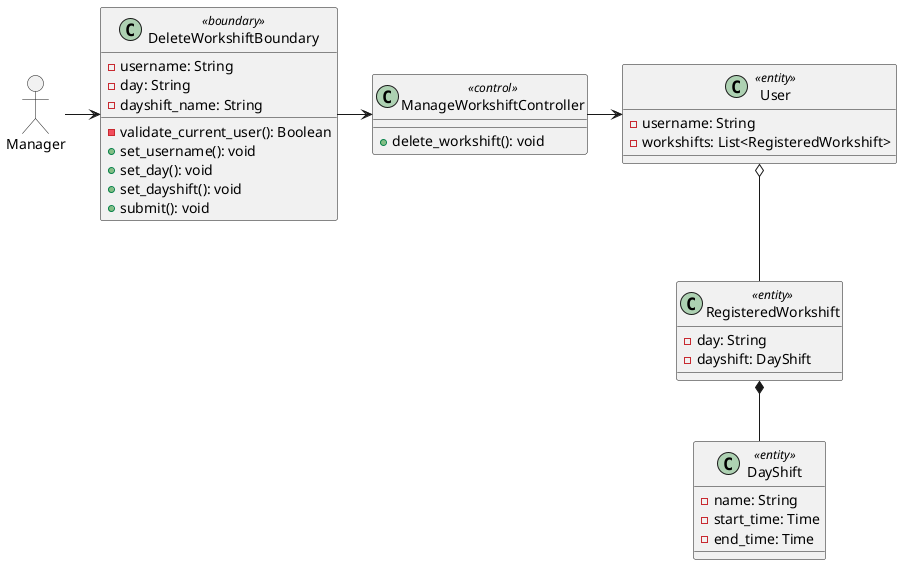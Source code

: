 @startuml

allowmixing

actor Manager

class DeleteWorkshiftBoundary <<boundary>> {
    - username: String
    - day: String
    - dayshift_name: String
    
    - validate_current_user(): Boolean
    + set_username(): void
    + set_day(): void
    + set_dayshift(): void
    + submit(): void
}

class ManageWorkshiftController <<control>> {

    + delete_workshift(): void
}

class User <<entity>> {
    - username: String
    - workshifts: List<RegisteredWorkshift>
}

class RegisteredWorkshift <<entity>> {
    - day: String
    - dayshift: DayShift
}

class DayShift <<entity>> {
    - name: String
    - start_time: Time
    - end_time: Time
}

Manager -> DeleteWorkshiftBoundary
DeleteWorkshiftBoundary -right-> ManageWorkshiftController
ManageWorkshiftController -right-> User
User o-- RegisteredWorkshift
RegisteredWorkshift *-- DayShift

@enduml
